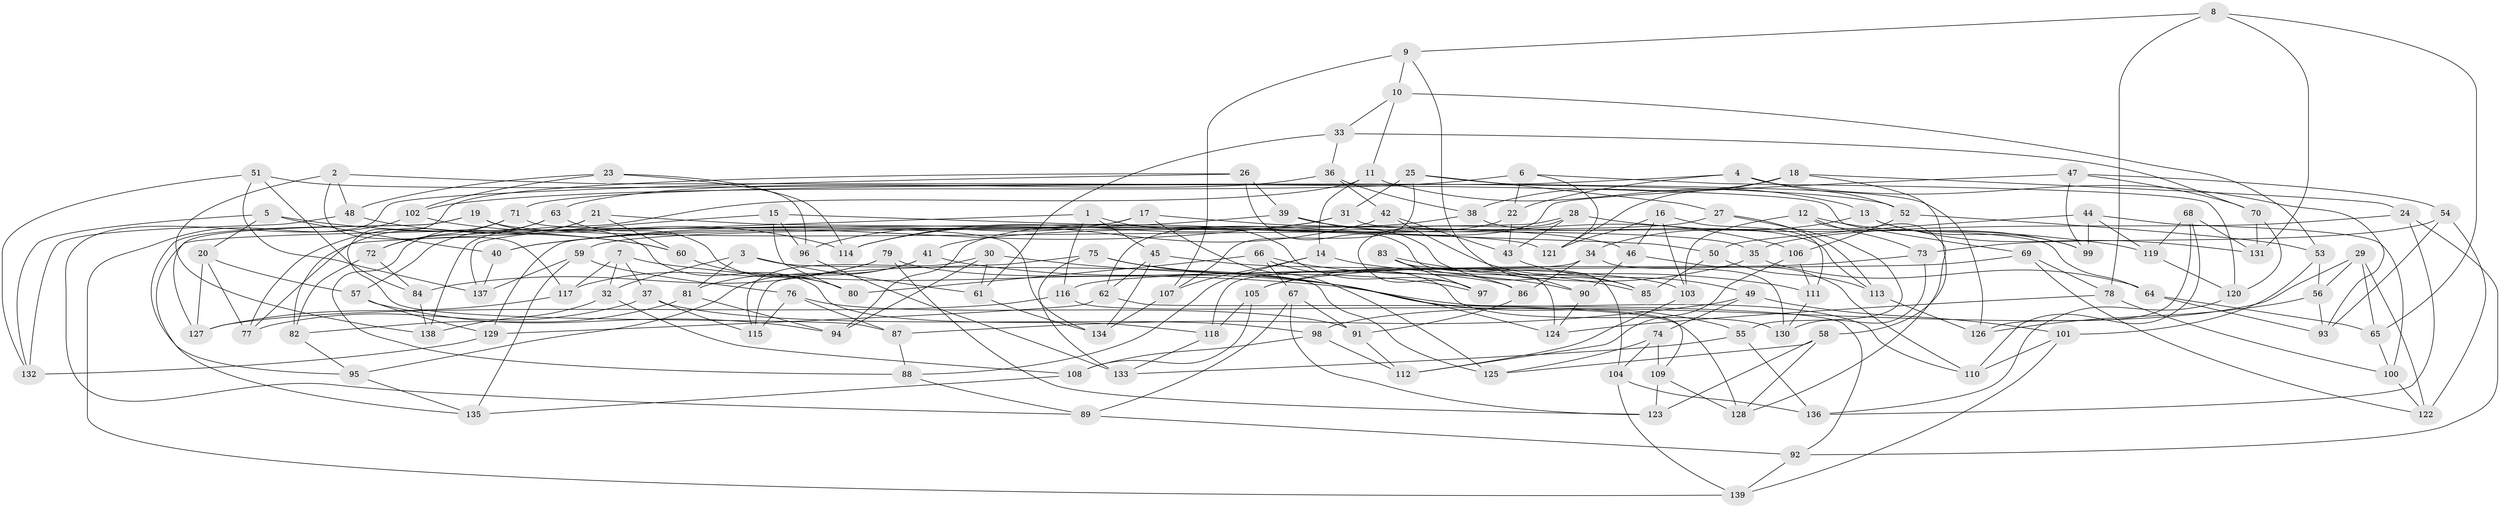// coarse degree distribution, {6: 0.14634146341463414, 5: 0.2682926829268293, 7: 0.07317073170731707, 3: 0.12195121951219512, 4: 0.14634146341463414, 9: 0.0975609756097561, 12: 0.024390243902439025, 8: 0.024390243902439025, 10: 0.07317073170731707, 17: 0.024390243902439025}
// Generated by graph-tools (version 1.1) at 2025/03/03/04/25 22:03:09]
// undirected, 139 vertices, 278 edges
graph export_dot {
graph [start="1"]
  node [color=gray90,style=filled];
  1;
  2;
  3;
  4;
  5;
  6;
  7;
  8;
  9;
  10;
  11;
  12;
  13;
  14;
  15;
  16;
  17;
  18;
  19;
  20;
  21;
  22;
  23;
  24;
  25;
  26;
  27;
  28;
  29;
  30;
  31;
  32;
  33;
  34;
  35;
  36;
  37;
  38;
  39;
  40;
  41;
  42;
  43;
  44;
  45;
  46;
  47;
  48;
  49;
  50;
  51;
  52;
  53;
  54;
  55;
  56;
  57;
  58;
  59;
  60;
  61;
  62;
  63;
  64;
  65;
  66;
  67;
  68;
  69;
  70;
  71;
  72;
  73;
  74;
  75;
  76;
  77;
  78;
  79;
  80;
  81;
  82;
  83;
  84;
  85;
  86;
  87;
  88;
  89;
  90;
  91;
  92;
  93;
  94;
  95;
  96;
  97;
  98;
  99;
  100;
  101;
  102;
  103;
  104;
  105;
  106;
  107;
  108;
  109;
  110;
  111;
  112;
  113;
  114;
  115;
  116;
  117;
  118;
  119;
  120;
  121;
  122;
  123;
  124;
  125;
  126;
  127;
  128;
  129;
  130;
  131;
  132;
  133;
  134;
  135;
  136;
  137;
  138;
  139;
  1 -- 97;
  1 -- 45;
  1 -- 77;
  1 -- 116;
  2 -- 117;
  2 -- 48;
  2 -- 138;
  2 -- 69;
  3 -- 81;
  3 -- 125;
  3 -- 61;
  3 -- 32;
  4 -- 22;
  4 -- 93;
  4 -- 52;
  4 -- 71;
  5 -- 20;
  5 -- 60;
  5 -- 40;
  5 -- 132;
  6 -- 120;
  6 -- 102;
  6 -- 121;
  6 -- 22;
  7 -- 110;
  7 -- 37;
  7 -- 32;
  7 -- 117;
  8 -- 78;
  8 -- 131;
  8 -- 9;
  8 -- 65;
  9 -- 107;
  9 -- 90;
  9 -- 10;
  10 -- 11;
  10 -- 33;
  10 -- 53;
  11 -- 14;
  11 -- 138;
  11 -- 13;
  12 -- 99;
  12 -- 103;
  12 -- 128;
  12 -- 73;
  13 -- 131;
  13 -- 34;
  13 -- 99;
  14 -- 111;
  14 -- 88;
  14 -- 107;
  15 -- 80;
  15 -- 50;
  15 -- 96;
  15 -- 137;
  16 -- 121;
  16 -- 111;
  16 -- 103;
  16 -- 46;
  17 -- 125;
  17 -- 96;
  17 -- 46;
  17 -- 135;
  18 -- 24;
  18 -- 121;
  18 -- 38;
  18 -- 58;
  19 -- 35;
  19 -- 95;
  19 -- 127;
  19 -- 118;
  20 -- 57;
  20 -- 127;
  20 -- 77;
  21 -- 77;
  21 -- 57;
  21 -- 121;
  21 -- 60;
  22 -- 94;
  22 -- 43;
  23 -- 114;
  23 -- 102;
  23 -- 48;
  23 -- 96;
  24 -- 136;
  24 -- 35;
  24 -- 92;
  25 -- 107;
  25 -- 27;
  25 -- 126;
  25 -- 31;
  26 -- 89;
  26 -- 104;
  26 -- 87;
  26 -- 39;
  27 -- 113;
  27 -- 55;
  27 -- 59;
  28 -- 43;
  28 -- 97;
  28 -- 119;
  28 -- 129;
  29 -- 98;
  29 -- 56;
  29 -- 122;
  29 -- 65;
  30 -- 109;
  30 -- 94;
  30 -- 61;
  30 -- 115;
  31 -- 40;
  31 -- 114;
  31 -- 64;
  32 -- 108;
  32 -- 138;
  33 -- 61;
  33 -- 36;
  33 -- 70;
  34 -- 130;
  34 -- 118;
  34 -- 86;
  35 -- 105;
  35 -- 64;
  36 -- 63;
  36 -- 38;
  36 -- 42;
  37 -- 98;
  37 -- 115;
  37 -- 77;
  38 -- 113;
  38 -- 41;
  39 -- 40;
  39 -- 85;
  39 -- 106;
  40 -- 137;
  41 -- 95;
  41 -- 81;
  41 -- 55;
  42 -- 43;
  42 -- 85;
  42 -- 114;
  43 -- 49;
  44 -- 100;
  44 -- 119;
  44 -- 50;
  44 -- 99;
  45 -- 62;
  45 -- 134;
  45 -- 103;
  46 -- 90;
  46 -- 110;
  47 -- 54;
  47 -- 62;
  47 -- 99;
  47 -- 70;
  48 -- 60;
  48 -- 132;
  49 -- 87;
  49 -- 101;
  49 -- 74;
  50 -- 85;
  50 -- 113;
  51 -- 84;
  51 -- 52;
  51 -- 132;
  51 -- 137;
  52 -- 53;
  52 -- 106;
  53 -- 101;
  53 -- 56;
  54 -- 73;
  54 -- 93;
  54 -- 122;
  55 -- 133;
  55 -- 136;
  56 -- 126;
  56 -- 93;
  57 -- 129;
  57 -- 94;
  58 -- 128;
  58 -- 123;
  58 -- 125;
  59 -- 137;
  59 -- 135;
  59 -- 76;
  60 -- 80;
  61 -- 134;
  62 -- 129;
  62 -- 92;
  63 -- 80;
  63 -- 72;
  63 -- 88;
  64 -- 93;
  64 -- 65;
  65 -- 100;
  66 -- 80;
  66 -- 90;
  66 -- 67;
  66 -- 130;
  67 -- 89;
  67 -- 91;
  67 -- 123;
  68 -- 131;
  68 -- 119;
  68 -- 126;
  68 -- 110;
  69 -- 116;
  69 -- 78;
  69 -- 122;
  70 -- 120;
  70 -- 131;
  71 -- 72;
  71 -- 134;
  71 -- 82;
  72 -- 82;
  72 -- 84;
  73 -- 130;
  73 -- 105;
  74 -- 104;
  74 -- 109;
  74 -- 125;
  75 -- 97;
  75 -- 115;
  75 -- 124;
  75 -- 133;
  76 -- 91;
  76 -- 115;
  76 -- 87;
  78 -- 124;
  78 -- 100;
  79 -- 86;
  79 -- 123;
  79 -- 117;
  79 -- 84;
  81 -- 82;
  81 -- 94;
  82 -- 95;
  83 -- 97;
  83 -- 124;
  83 -- 86;
  83 -- 85;
  84 -- 138;
  86 -- 91;
  87 -- 88;
  88 -- 89;
  89 -- 92;
  90 -- 124;
  91 -- 112;
  92 -- 139;
  95 -- 135;
  96 -- 133;
  98 -- 108;
  98 -- 112;
  100 -- 122;
  101 -- 110;
  101 -- 139;
  102 -- 114;
  102 -- 139;
  103 -- 112;
  104 -- 136;
  104 -- 139;
  105 -- 108;
  105 -- 118;
  106 -- 112;
  106 -- 111;
  107 -- 134;
  108 -- 135;
  109 -- 128;
  109 -- 123;
  111 -- 130;
  113 -- 126;
  116 -- 128;
  116 -- 127;
  117 -- 127;
  118 -- 133;
  119 -- 120;
  120 -- 136;
  129 -- 132;
}
